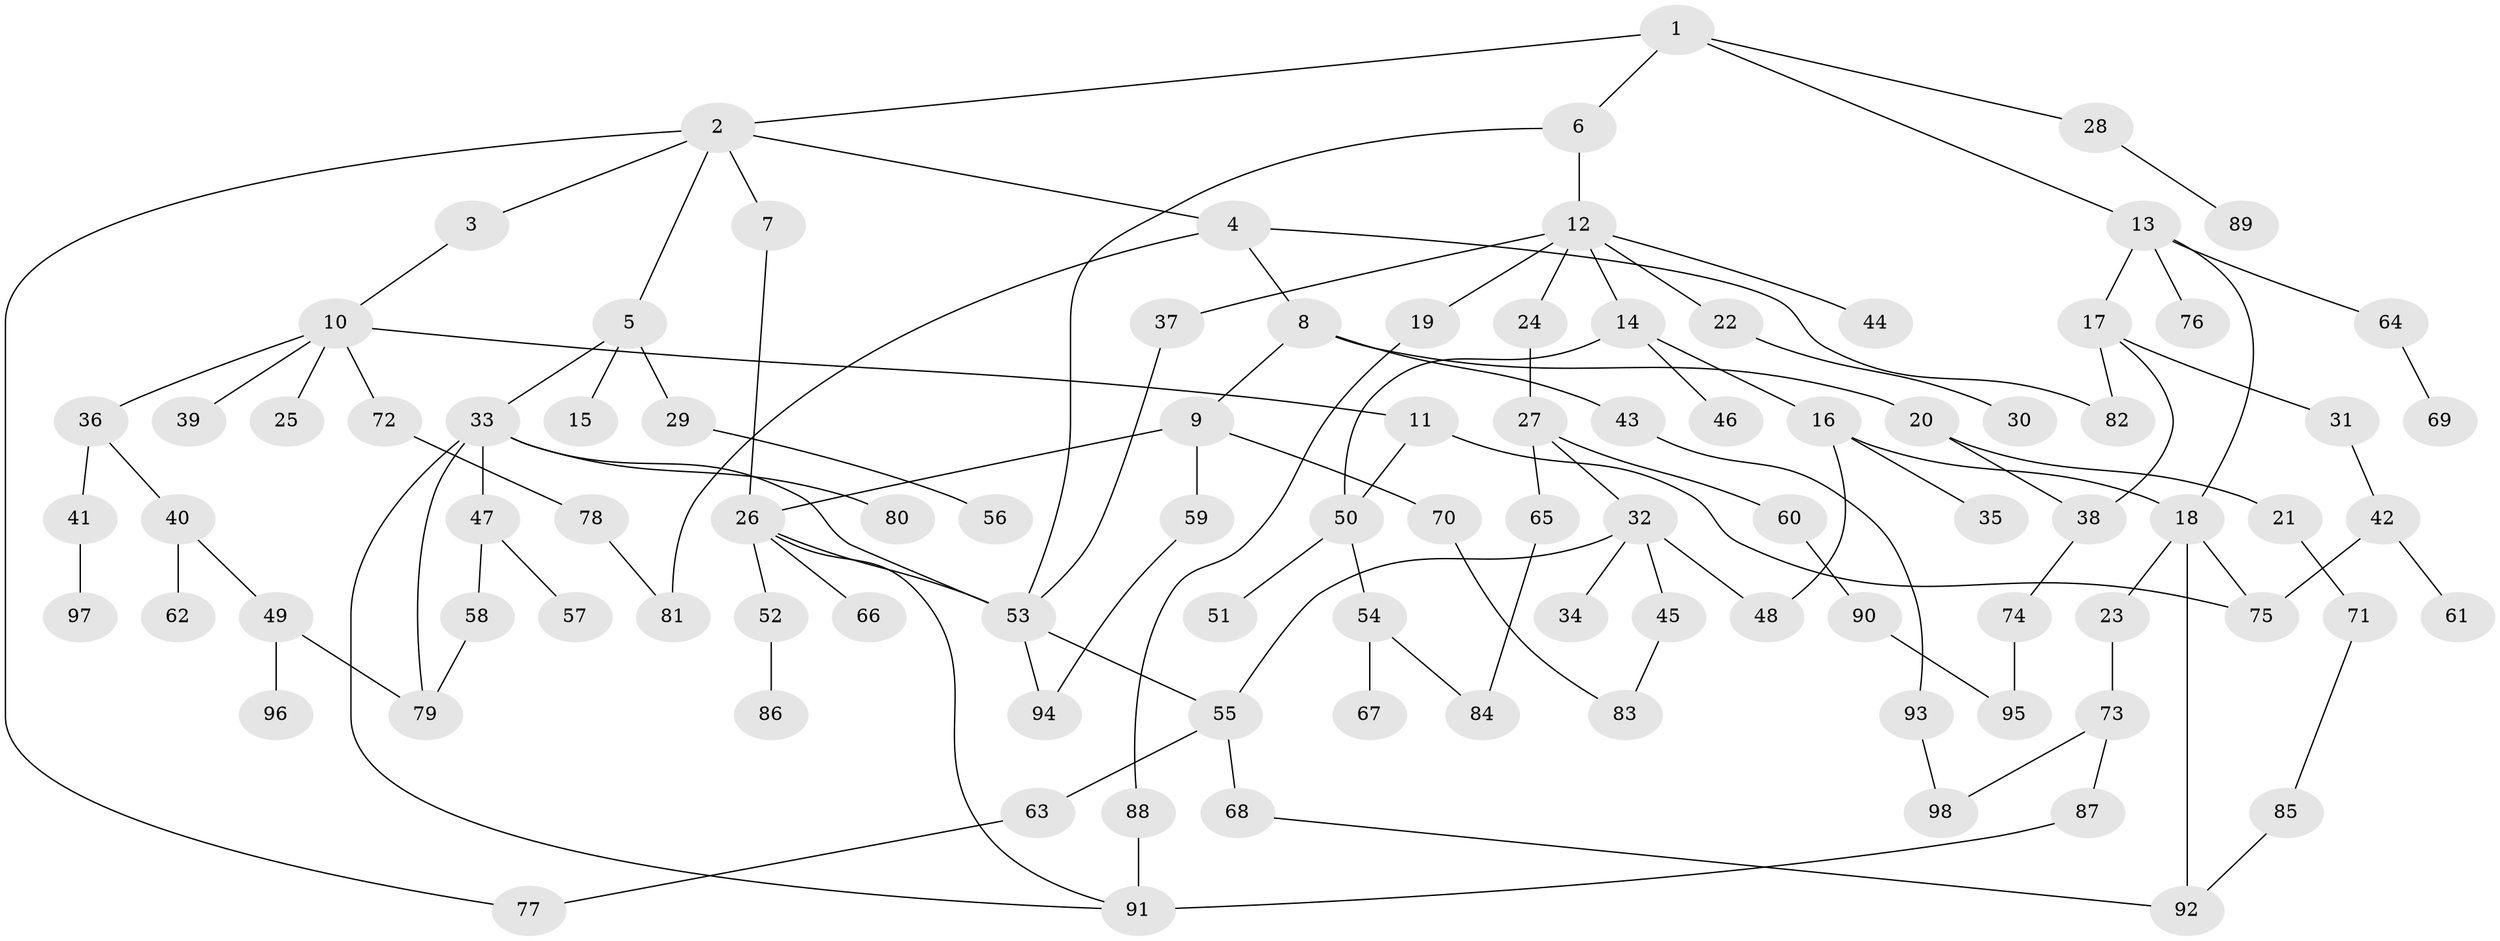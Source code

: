 // Generated by graph-tools (version 1.1) at 2025/41/03/09/25 04:41:57]
// undirected, 98 vertices, 123 edges
graph export_dot {
graph [start="1"]
  node [color=gray90,style=filled];
  1;
  2;
  3;
  4;
  5;
  6;
  7;
  8;
  9;
  10;
  11;
  12;
  13;
  14;
  15;
  16;
  17;
  18;
  19;
  20;
  21;
  22;
  23;
  24;
  25;
  26;
  27;
  28;
  29;
  30;
  31;
  32;
  33;
  34;
  35;
  36;
  37;
  38;
  39;
  40;
  41;
  42;
  43;
  44;
  45;
  46;
  47;
  48;
  49;
  50;
  51;
  52;
  53;
  54;
  55;
  56;
  57;
  58;
  59;
  60;
  61;
  62;
  63;
  64;
  65;
  66;
  67;
  68;
  69;
  70;
  71;
  72;
  73;
  74;
  75;
  76;
  77;
  78;
  79;
  80;
  81;
  82;
  83;
  84;
  85;
  86;
  87;
  88;
  89;
  90;
  91;
  92;
  93;
  94;
  95;
  96;
  97;
  98;
  1 -- 2;
  1 -- 6;
  1 -- 13;
  1 -- 28;
  2 -- 3;
  2 -- 4;
  2 -- 5;
  2 -- 7;
  2 -- 77;
  3 -- 10;
  4 -- 8;
  4 -- 81;
  4 -- 82;
  5 -- 15;
  5 -- 29;
  5 -- 33;
  6 -- 12;
  6 -- 53;
  7 -- 26;
  8 -- 9;
  8 -- 20;
  8 -- 43;
  9 -- 59;
  9 -- 70;
  9 -- 26;
  10 -- 11;
  10 -- 25;
  10 -- 36;
  10 -- 39;
  10 -- 72;
  11 -- 75;
  11 -- 50;
  12 -- 14;
  12 -- 19;
  12 -- 22;
  12 -- 24;
  12 -- 37;
  12 -- 44;
  13 -- 17;
  13 -- 64;
  13 -- 76;
  13 -- 18;
  14 -- 16;
  14 -- 46;
  14 -- 50;
  16 -- 18;
  16 -- 35;
  16 -- 48;
  17 -- 31;
  17 -- 38;
  17 -- 82;
  18 -- 23;
  18 -- 92;
  18 -- 75;
  19 -- 88;
  20 -- 21;
  20 -- 38;
  21 -- 71;
  22 -- 30;
  23 -- 73;
  24 -- 27;
  26 -- 52;
  26 -- 66;
  26 -- 91;
  26 -- 53;
  27 -- 32;
  27 -- 60;
  27 -- 65;
  28 -- 89;
  29 -- 56;
  31 -- 42;
  32 -- 34;
  32 -- 45;
  32 -- 48;
  32 -- 55;
  33 -- 47;
  33 -- 53;
  33 -- 79;
  33 -- 80;
  33 -- 91;
  36 -- 40;
  36 -- 41;
  37 -- 53;
  38 -- 74;
  40 -- 49;
  40 -- 62;
  41 -- 97;
  42 -- 61;
  42 -- 75;
  43 -- 93;
  45 -- 83;
  47 -- 57;
  47 -- 58;
  49 -- 96;
  49 -- 79;
  50 -- 51;
  50 -- 54;
  52 -- 86;
  53 -- 94;
  53 -- 55;
  54 -- 67;
  54 -- 84;
  55 -- 63;
  55 -- 68;
  58 -- 79;
  59 -- 94;
  60 -- 90;
  63 -- 77;
  64 -- 69;
  65 -- 84;
  68 -- 92;
  70 -- 83;
  71 -- 85;
  72 -- 78;
  73 -- 87;
  73 -- 98;
  74 -- 95;
  78 -- 81;
  85 -- 92;
  87 -- 91;
  88 -- 91;
  90 -- 95;
  93 -- 98;
}
